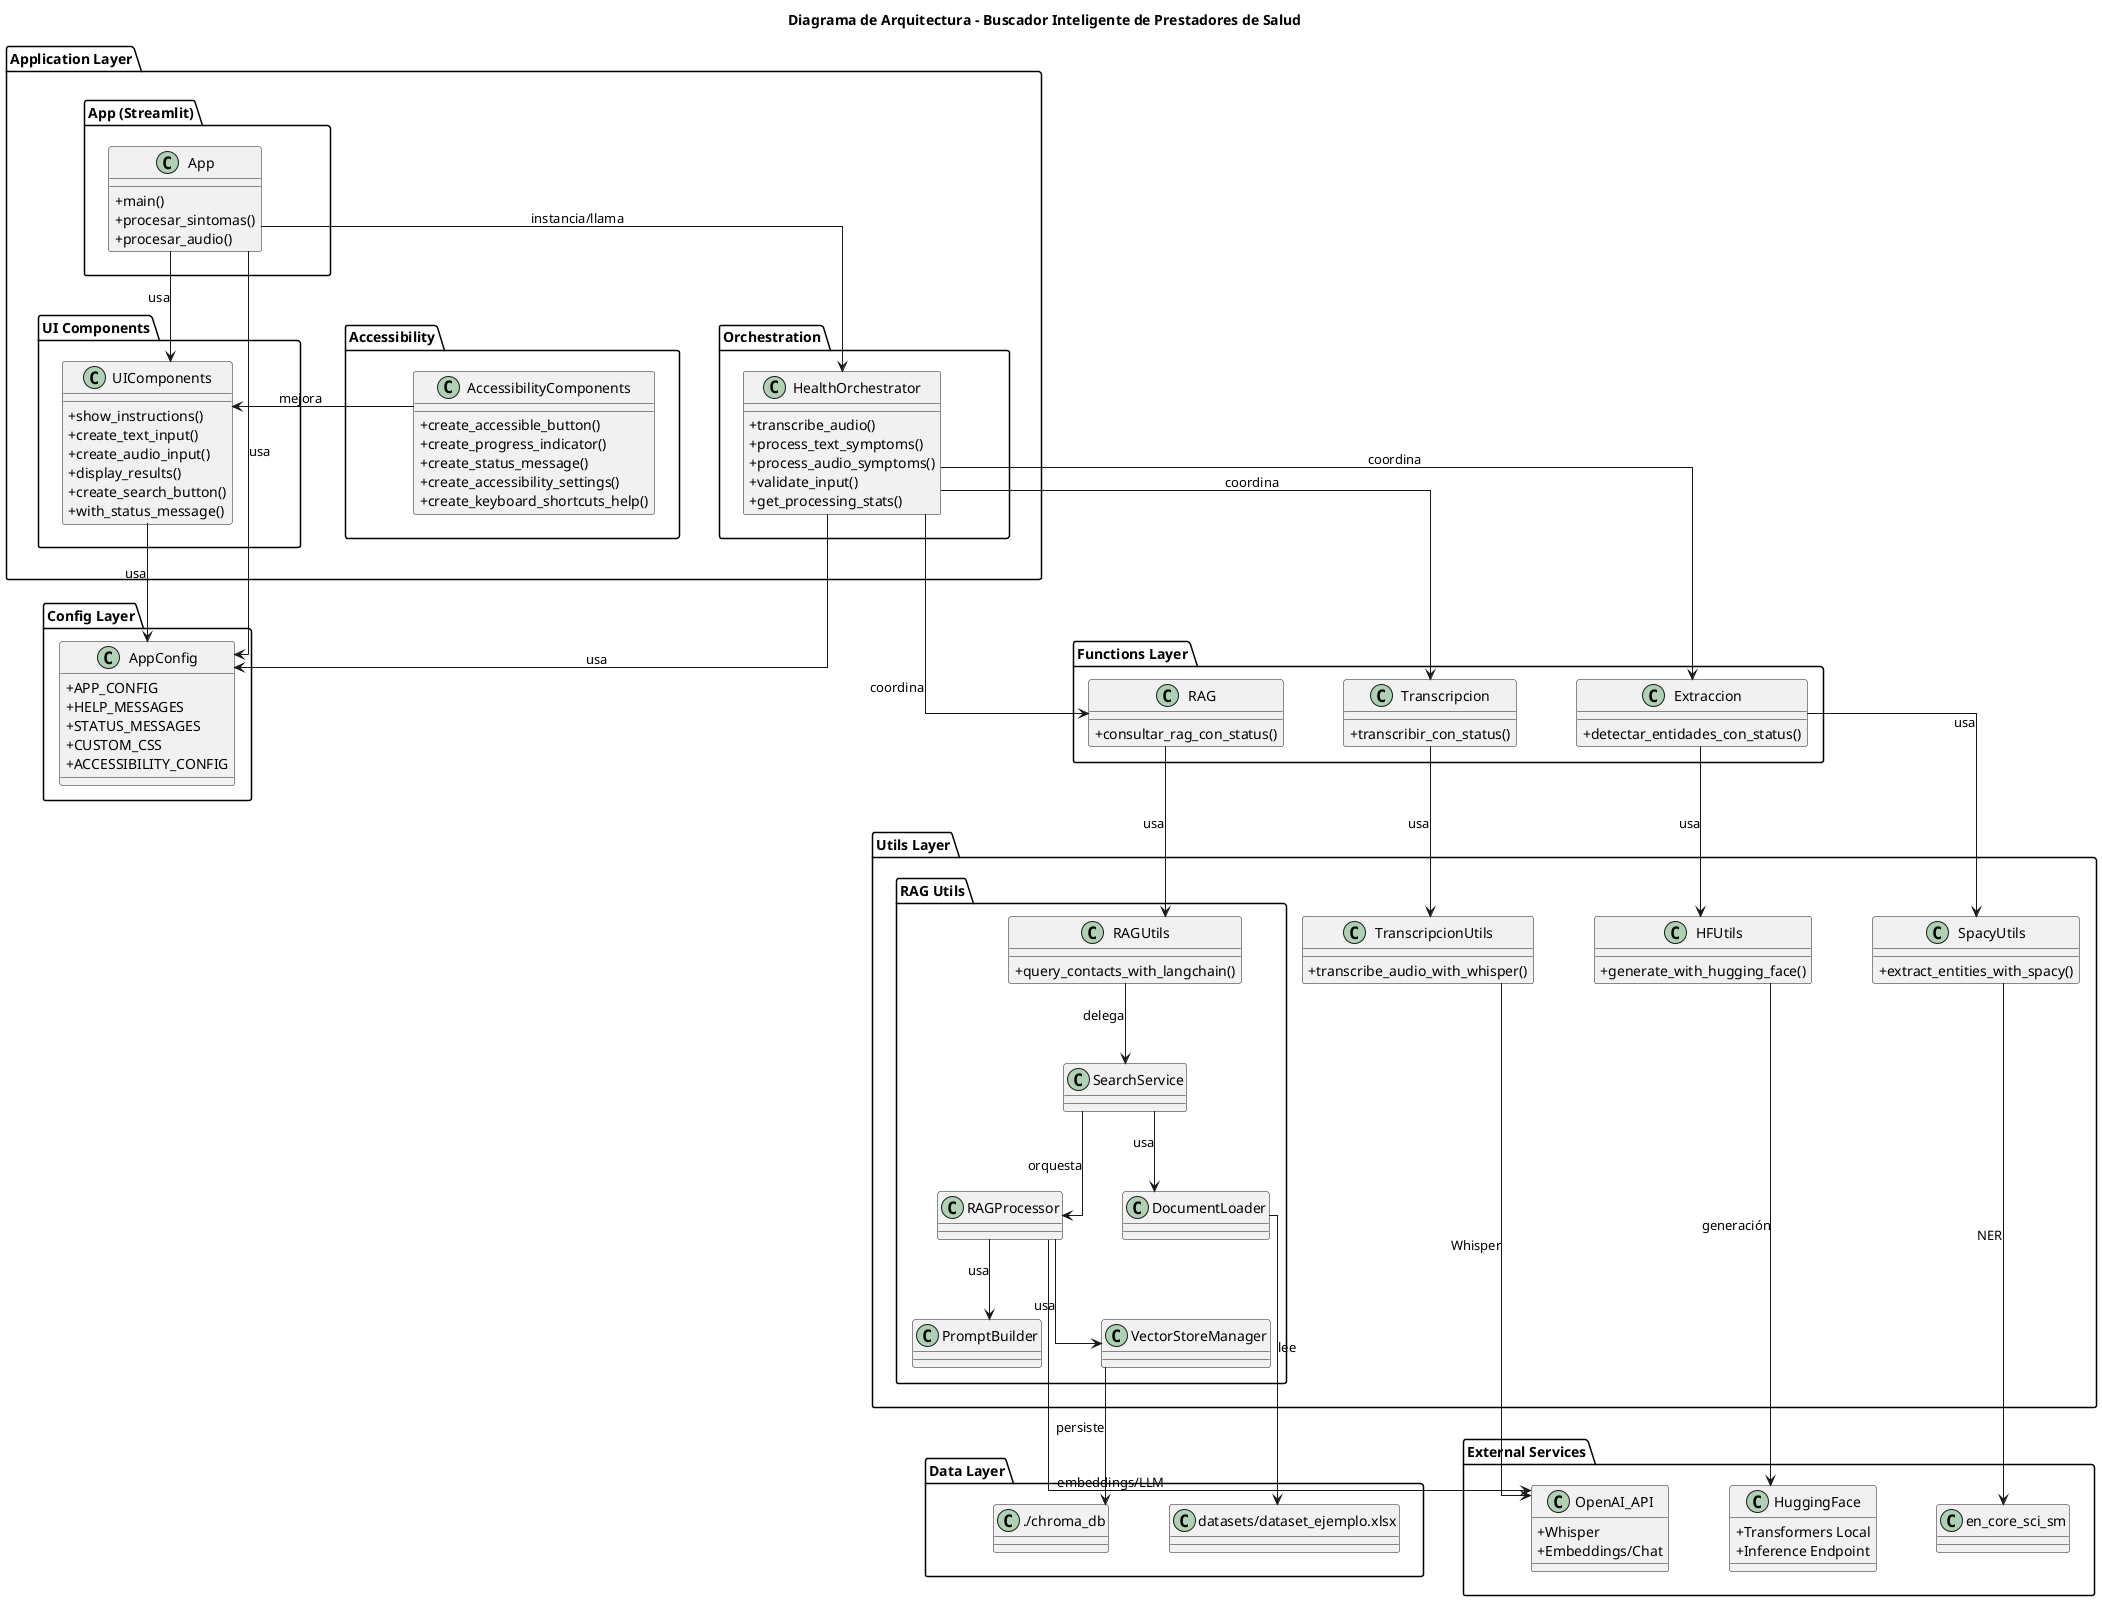 @startuml
!define RECTANGLE class

title Diagrama de Arquitectura - Buscador Inteligente de Prestadores de Salud

top to bottom direction
skinparam linetype ortho

skinparam packageTitleFontColor #2E8B57
skinparam classAttributeIconSize 0
skinparam nodesep 60
skinparam ranksep 80

together {
package "Application Layer" as AppLayer {
    package "App (Streamlit)" as AppPkg {
        RECTANGLE App {
            +main()
            +procesar_sintomas()
            +procesar_audio()
        }
    }

    package "UI Components" as UIPkg {
        RECTANGLE UIComponents {
            +show_instructions()
            +create_text_input()
            +create_audio_input()
            +display_results()
            +create_search_button()
            +with_status_message()
        }
    }
    
    package "Accessibility" as AccPkg {
        RECTANGLE AccessibilityComponents {
            +create_accessible_button()
            +create_progress_indicator()
            +create_status_message()
            +create_accessibility_settings()
            +create_keyboard_shortcuts_help()
        }
    }
    
    package "Orchestration" as OrchPkg {
        RECTANGLE HealthOrchestrator {
            +transcribe_audio()
            +process_text_symptoms()
            +process_audio_symptoms()
            +validate_input()
            +get_processing_stats()
        }
    }
}

package "Config Layer" as ConfigLayer {
    RECTANGLE AppConfig {
        +APP_CONFIG
        +HELP_MESSAGES
        +STATUS_MESSAGES
        +CUSTOM_CSS
        +ACCESSIBILITY_CONFIG
    }
}

}

package "Functions Layer" as FunctionsLayer {
    RECTANGLE Transcripcion {
        +transcribir_con_status()
    }
    
    RECTANGLE Extraccion {
        +detectar_entidades_con_status()
    }
    
    RECTANGLE RAG {
        +consultar_rag_con_status()
    }
}

package "Utils Layer" {
    RECTANGLE HFUtils {
        +generate_with_hugging_face()
    }
    
    RECTANGLE SpacyUtils {
        +extract_entities_with_spacy()
    }
    
    RECTANGLE TranscripcionUtils {
        +transcribe_audio_with_whisper()
    }

    package "RAG Utils" {
        RECTANGLE RAGUtils {
            +query_contacts_with_langchain()
        }
        RECTANGLE SearchService
        RECTANGLE RAGProcessor
        RECTANGLE VectorStoreManager
        RECTANGLE DocumentLoader
        RECTANGLE PromptBuilder
    }
}

package "Data Layer" as DataLayer {
    RECTANGLE "datasets/dataset_ejemplo.xlsx" as DatasetExcel
    RECTANGLE "./chroma_db" as ChromaDB
}

package "External Services" as ExternalServices {
    RECTANGLE OpenAI_API {
        +Whisper
        +Embeddings/Chat
    }
    RECTANGLE HuggingFace {
        +Transformers Local
        +Inference Endpoint
    }
    RECTANGLE "en_core_sci_sm" as SpaCy_Model
}

AppPkg -[hidden]down-> UIPkg
AppPkg -[hidden]down-> OrchPkg
AppPkg -[hidden]down-> AccPkg
UIPkg -[hidden]right-> AccPkg
AccPkg -[hidden]right-> OrchPkg

App -down-> UIComponents : usa
App -down-> HealthOrchestrator : instancia/llama
App -down-> AppConfig : usa

UIComponents -down-> AppConfig : usa
AccessibilityComponents --> UIComponents : mejora

HealthOrchestrator -down-> Transcripcion : coordina
HealthOrchestrator -down-> Extraccion : coordina
HealthOrchestrator -down-> RAG : coordina

Transcripcion -down-> TranscripcionUtils : usa
Extraccion -down-> SpacyUtils : usa
Extraccion -down-> HFUtils : usa
RAG -down-> RAGUtils : usa

RAGUtils -down-> SearchService : delega
SearchService -down-> RAGProcessor : orquesta
SearchService -down-> DocumentLoader : usa
RAGProcessor -down-> VectorStoreManager : usa
RAGProcessor -down-> PromptBuilder : usa
VectorStoreManager -down-> ChromaDB : persiste
DocumentLoader -down-> DatasetExcel : lee

RAGProcessor -down-> OpenAI_API : embeddings/LLM
TranscripcionUtils -down-> OpenAI_API : Whisper
HFUtils -down-> HuggingFace : generación
SpacyUtils -down-> SpaCy_Model : NER

HealthOrchestrator -down-> AppConfig : usa

DataLayer -[hidden]right-> ExternalServices

@enduml
